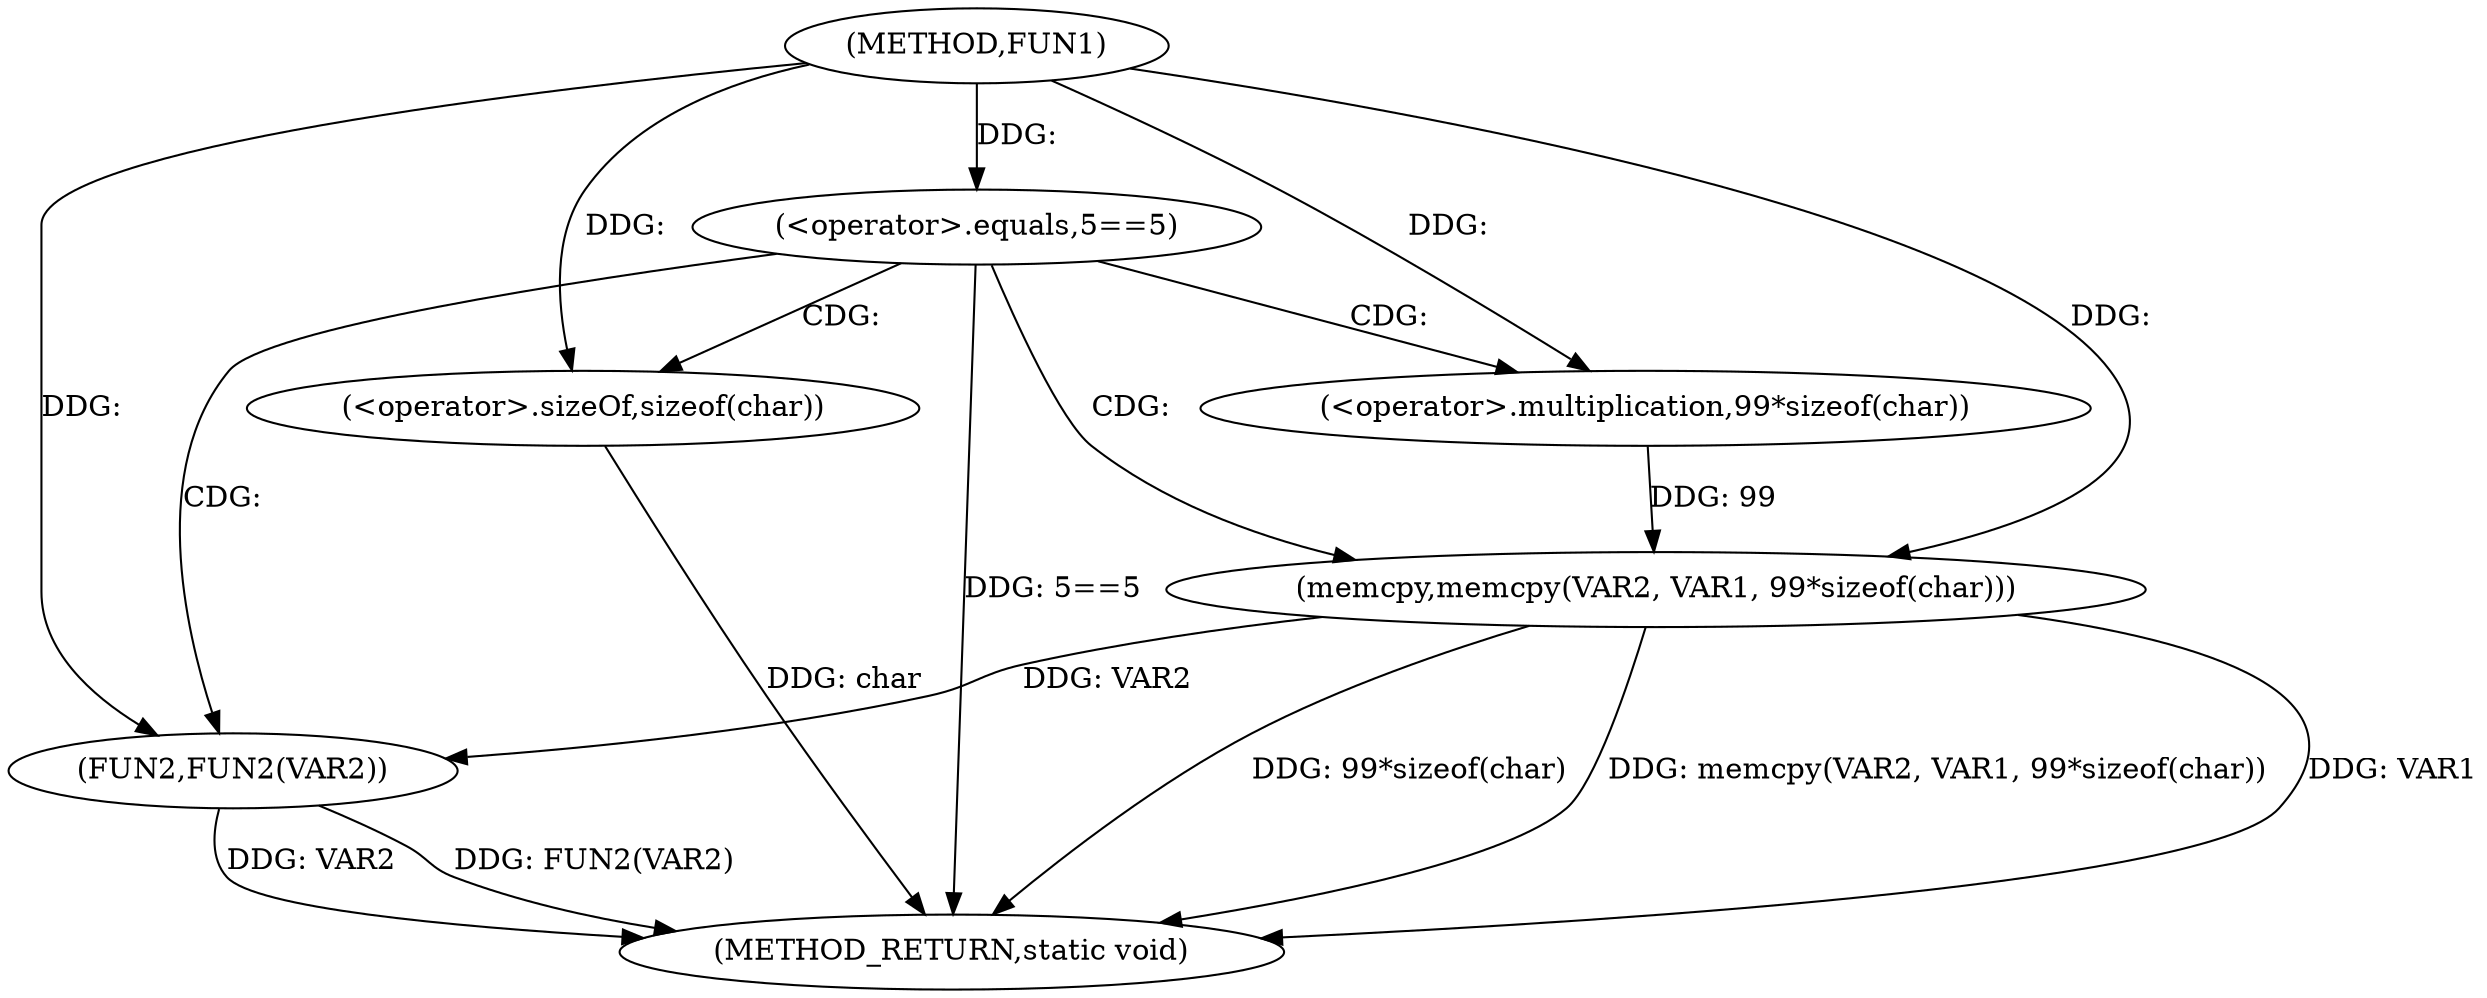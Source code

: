 digraph FUN1 {  
"1000100" [label = "(METHOD,FUN1)" ]
"1000119" [label = "(METHOD_RETURN,static void)" ]
"1000103" [label = "(<operator>.equals,5==5)" ]
"1000110" [label = "(memcpy,memcpy(VAR2, VAR1, 99*sizeof(char)))" ]
"1000113" [label = "(<operator>.multiplication,99*sizeof(char))" ]
"1000115" [label = "(<operator>.sizeOf,sizeof(char))" ]
"1000117" [label = "(FUN2,FUN2(VAR2))" ]
  "1000117" -> "1000119"  [ label = "DDG: FUN2(VAR2)"] 
  "1000103" -> "1000119"  [ label = "DDG: 5==5"] 
  "1000117" -> "1000119"  [ label = "DDG: VAR2"] 
  "1000110" -> "1000119"  [ label = "DDG: VAR1"] 
  "1000115" -> "1000119"  [ label = "DDG: char"] 
  "1000110" -> "1000119"  [ label = "DDG: 99*sizeof(char)"] 
  "1000110" -> "1000119"  [ label = "DDG: memcpy(VAR2, VAR1, 99*sizeof(char))"] 
  "1000100" -> "1000103"  [ label = "DDG: "] 
  "1000100" -> "1000110"  [ label = "DDG: "] 
  "1000113" -> "1000110"  [ label = "DDG: 99"] 
  "1000100" -> "1000113"  [ label = "DDG: "] 
  "1000100" -> "1000115"  [ label = "DDG: "] 
  "1000110" -> "1000117"  [ label = "DDG: VAR2"] 
  "1000100" -> "1000117"  [ label = "DDG: "] 
  "1000103" -> "1000110"  [ label = "CDG: "] 
  "1000103" -> "1000115"  [ label = "CDG: "] 
  "1000103" -> "1000117"  [ label = "CDG: "] 
  "1000103" -> "1000113"  [ label = "CDG: "] 
}
